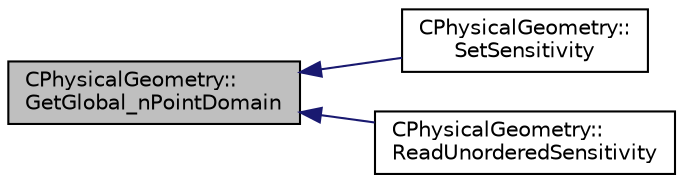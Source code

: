 digraph "CPhysicalGeometry::GetGlobal_nPointDomain"
{
  edge [fontname="Helvetica",fontsize="10",labelfontname="Helvetica",labelfontsize="10"];
  node [fontname="Helvetica",fontsize="10",shape=record];
  rankdir="LR";
  Node604 [label="CPhysicalGeometry::\lGetGlobal_nPointDomain",height=0.2,width=0.4,color="black", fillcolor="grey75", style="filled", fontcolor="black"];
  Node604 -> Node605 [dir="back",color="midnightblue",fontsize="10",style="solid",fontname="Helvetica"];
  Node605 [label="CPhysicalGeometry::\lSetSensitivity",height=0.2,width=0.4,color="black", fillcolor="white", style="filled",URL="$class_c_physical_geometry.html#a01b28fa420b3d1138aa8816453202a33",tooltip="Read the sensitivity from adjoint solution file and store it. "];
  Node604 -> Node606 [dir="back",color="midnightblue",fontsize="10",style="solid",fontname="Helvetica"];
  Node606 [label="CPhysicalGeometry::\lReadUnorderedSensitivity",height=0.2,width=0.4,color="black", fillcolor="white", style="filled",URL="$class_c_physical_geometry.html#a7c6cd9f70f79d6eb4ba677a5dc6a91b5",tooltip="Read the sensitivity from unordered ASCII adjoint solution file and store it. "];
}

